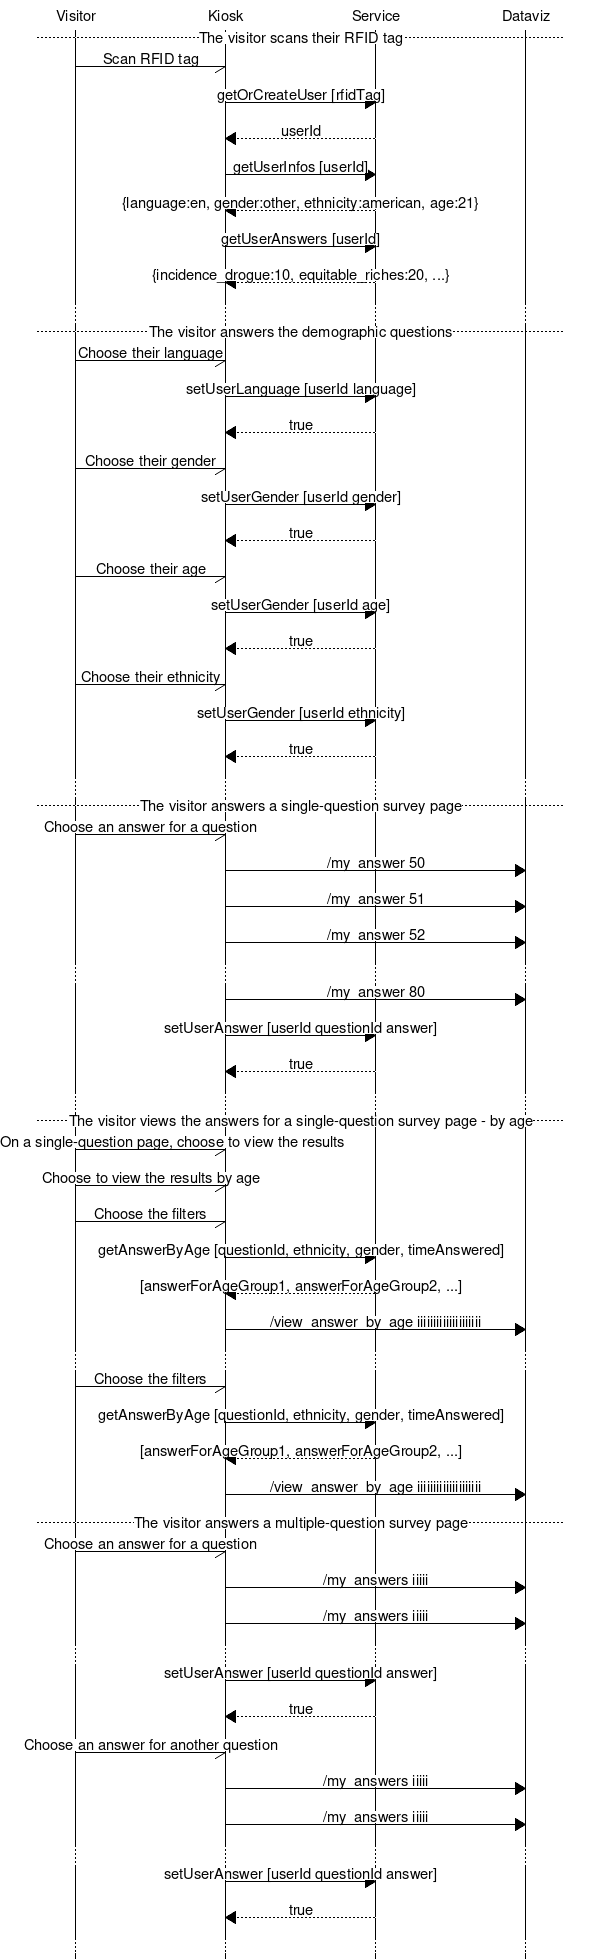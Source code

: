 msc {
  Visitor, Kiosk, Service, Dataviz;

  --- [label="The visitor scans their RFID tag"];
  Visitor -> Kiosk [label="Scan RFID tag"];
  Kiosk => Service [label="getOrCreateUser [rfidTag]"];
  Kiosk << Service [label="userId"];
  Kiosk => Service [label="getUserInfos [userId]"];
  Kiosk << Service [label="{language:en, gender:other, ethnicity:american, age:21}"];
  Kiosk => Service [label="getUserAnswers [userId]"];
  Kiosk << Service [label="{incidence_drogue:10, equitable_riches:20, ...}"];
  ...;

  --- [label="The visitor answers the demographic questions"];
  Visitor -> Kiosk [label="Choose their language"];
  Kiosk => Service [label="setUserLanguage [userId language]"];
  Kiosk << Service [label="true"];

  Visitor -> Kiosk [label="Choose their gender"];
  Kiosk => Service [label="setUserGender [userId gender]"];
  Kiosk << Service [label="true"];

  Visitor -> Kiosk [label="Choose their age"];
  Kiosk => Service [label="setUserGender [userId age]"];
  Kiosk << Service [label="true"];

  Visitor -> Kiosk [label="Choose their ethnicity"];
  Kiosk => Service [label="setUserGender [userId ethnicity]"];
  Kiosk << Service [label="true"];
  ...;

  --- [label="The visitor answers a single-question survey page"];
  Visitor -> Kiosk [label="Choose an answer for a question"];
  Kiosk => Dataviz [label="/my_answer 50"];
  Kiosk => Dataviz [label="/my_answer 51"];
  Kiosk => Dataviz [label="/my_answer 52"];
  ...;
  Kiosk => Dataviz [label="/my_answer 80"];
  Kiosk => Service [label="setUserAnswer [userId questionId answer]"];
  Kiosk << Service [label="true"];
  ...;

  --- [label="The visitor views the answers for a single-question survey page - by age"];
  Visitor -> Kiosk [label="On a single-question page, choose to view the results"];
  Visitor -> Kiosk [label="Choose to view the results by age"];
  Visitor -> Kiosk [label="Choose the filters"];
  Kiosk => Service [label="getAnswerByAge [questionId, ethnicity, gender, timeAnswered]"];
  Kiosk << Service [label="[answerForAgeGroup1, answerForAgeGroup2, ...]"];
  Kiosk => Dataviz [label="/view_answer_by_age iiiiiiiiiiiiiiiiiiii"];
  ...;
  Visitor -> Kiosk [label="Choose the filters"];
  Kiosk => Service [label="getAnswerByAge [questionId, ethnicity, gender, timeAnswered]"];
  Kiosk << Service [label="[answerForAgeGroup1, answerForAgeGroup2, ...]"];
  Kiosk => Dataviz [label="/view_answer_by_age iiiiiiiiiiiiiiiiiiii"];

  --- [label="The visitor answers a multiple-question survey page"];
  Visitor -> Kiosk [label="Choose an answer for a question"];
  Kiosk => Dataviz [label="/my_answers iiiii"];
  Kiosk => Dataviz [label="/my_answers iiiii"];
  ...;
  Kiosk => Service [label="setUserAnswer [userId questionId answer]"];
  Kiosk << Service [label="true"];
  Visitor -> Kiosk [label="Choose an answer for another question"];
  Kiosk => Dataviz [label="/my_answers iiiii"];
  Kiosk => Dataviz [label="/my_answers iiiii"];
  ...;
  Kiosk => Service [label="setUserAnswer [userId questionId answer]"];
  Kiosk << Service [label="true"];
  ...;
}
